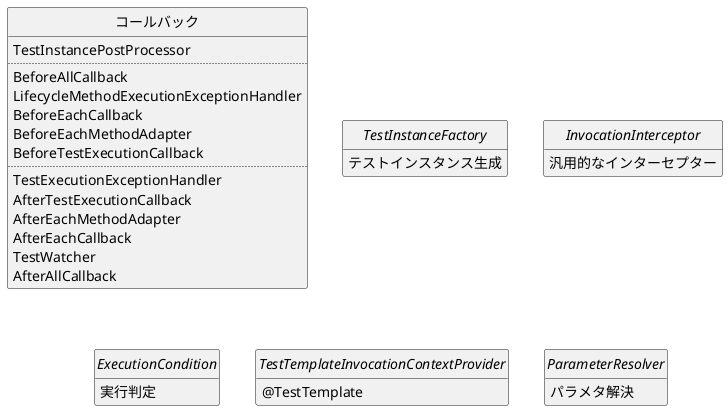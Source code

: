 @startuml

hide empty member
hide circle

class コールバック {
TestInstancePostProcessor
..
BeforeAllCallback
LifecycleMethodExecutionExceptionHandler
BeforeEachCallback
BeforeEachMethodAdapter
BeforeTestExecutionCallback
..
TestExecutionExceptionHandler
AfterTestExecutionCallback
AfterEachMethodAdapter
AfterEachCallback
TestWatcher
AfterAllCallback
}

interface TestInstanceFactory {
    テストインスタンス生成
}

interface InvocationInterceptor {
    汎用的なインターセプター
}
interface ExecutionCondition {
    実行判定
}

interface TestTemplateInvocationContextProvider {
    @TestTemplate
}

interface ParameterResolver {
    パラメタ解決
}

@enduml
